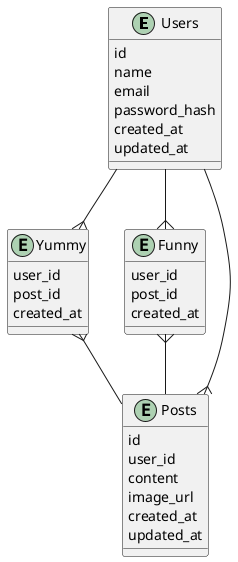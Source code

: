@startuml
entity Users {
    id
    name
    email
    password_hash
    created_at
    updated_at
}

entity Posts {
    id
    user_id
    content
    image_url
    created_at
    updated_at
}

entity Funny {
    user_id
    post_id
    created_at
}

entity Yummy {
    user_id
    post_id
    created_at
}

Users --right{ Posts
Funny -[hidden]left- Yummy
Users --{ Funny
Users --{ Yummy
Funny }-- Posts
Yummy }-- Posts
@enduml